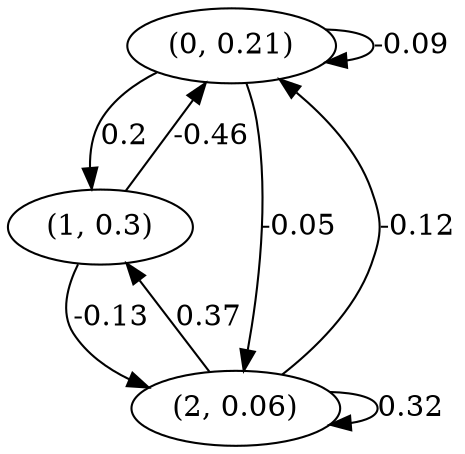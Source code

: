 digraph {
    0 [ label = "(0, 0.21)" ]
    1 [ label = "(1, 0.3)" ]
    2 [ label = "(2, 0.06)" ]
    0 -> 0 [ label = "-0.09" ]
    2 -> 2 [ label = "0.32" ]
    1 -> 0 [ label = "-0.46" ]
    2 -> 0 [ label = "-0.12" ]
    0 -> 1 [ label = "0.2" ]
    2 -> 1 [ label = "0.37" ]
    0 -> 2 [ label = "-0.05" ]
    1 -> 2 [ label = "-0.13" ]
}

